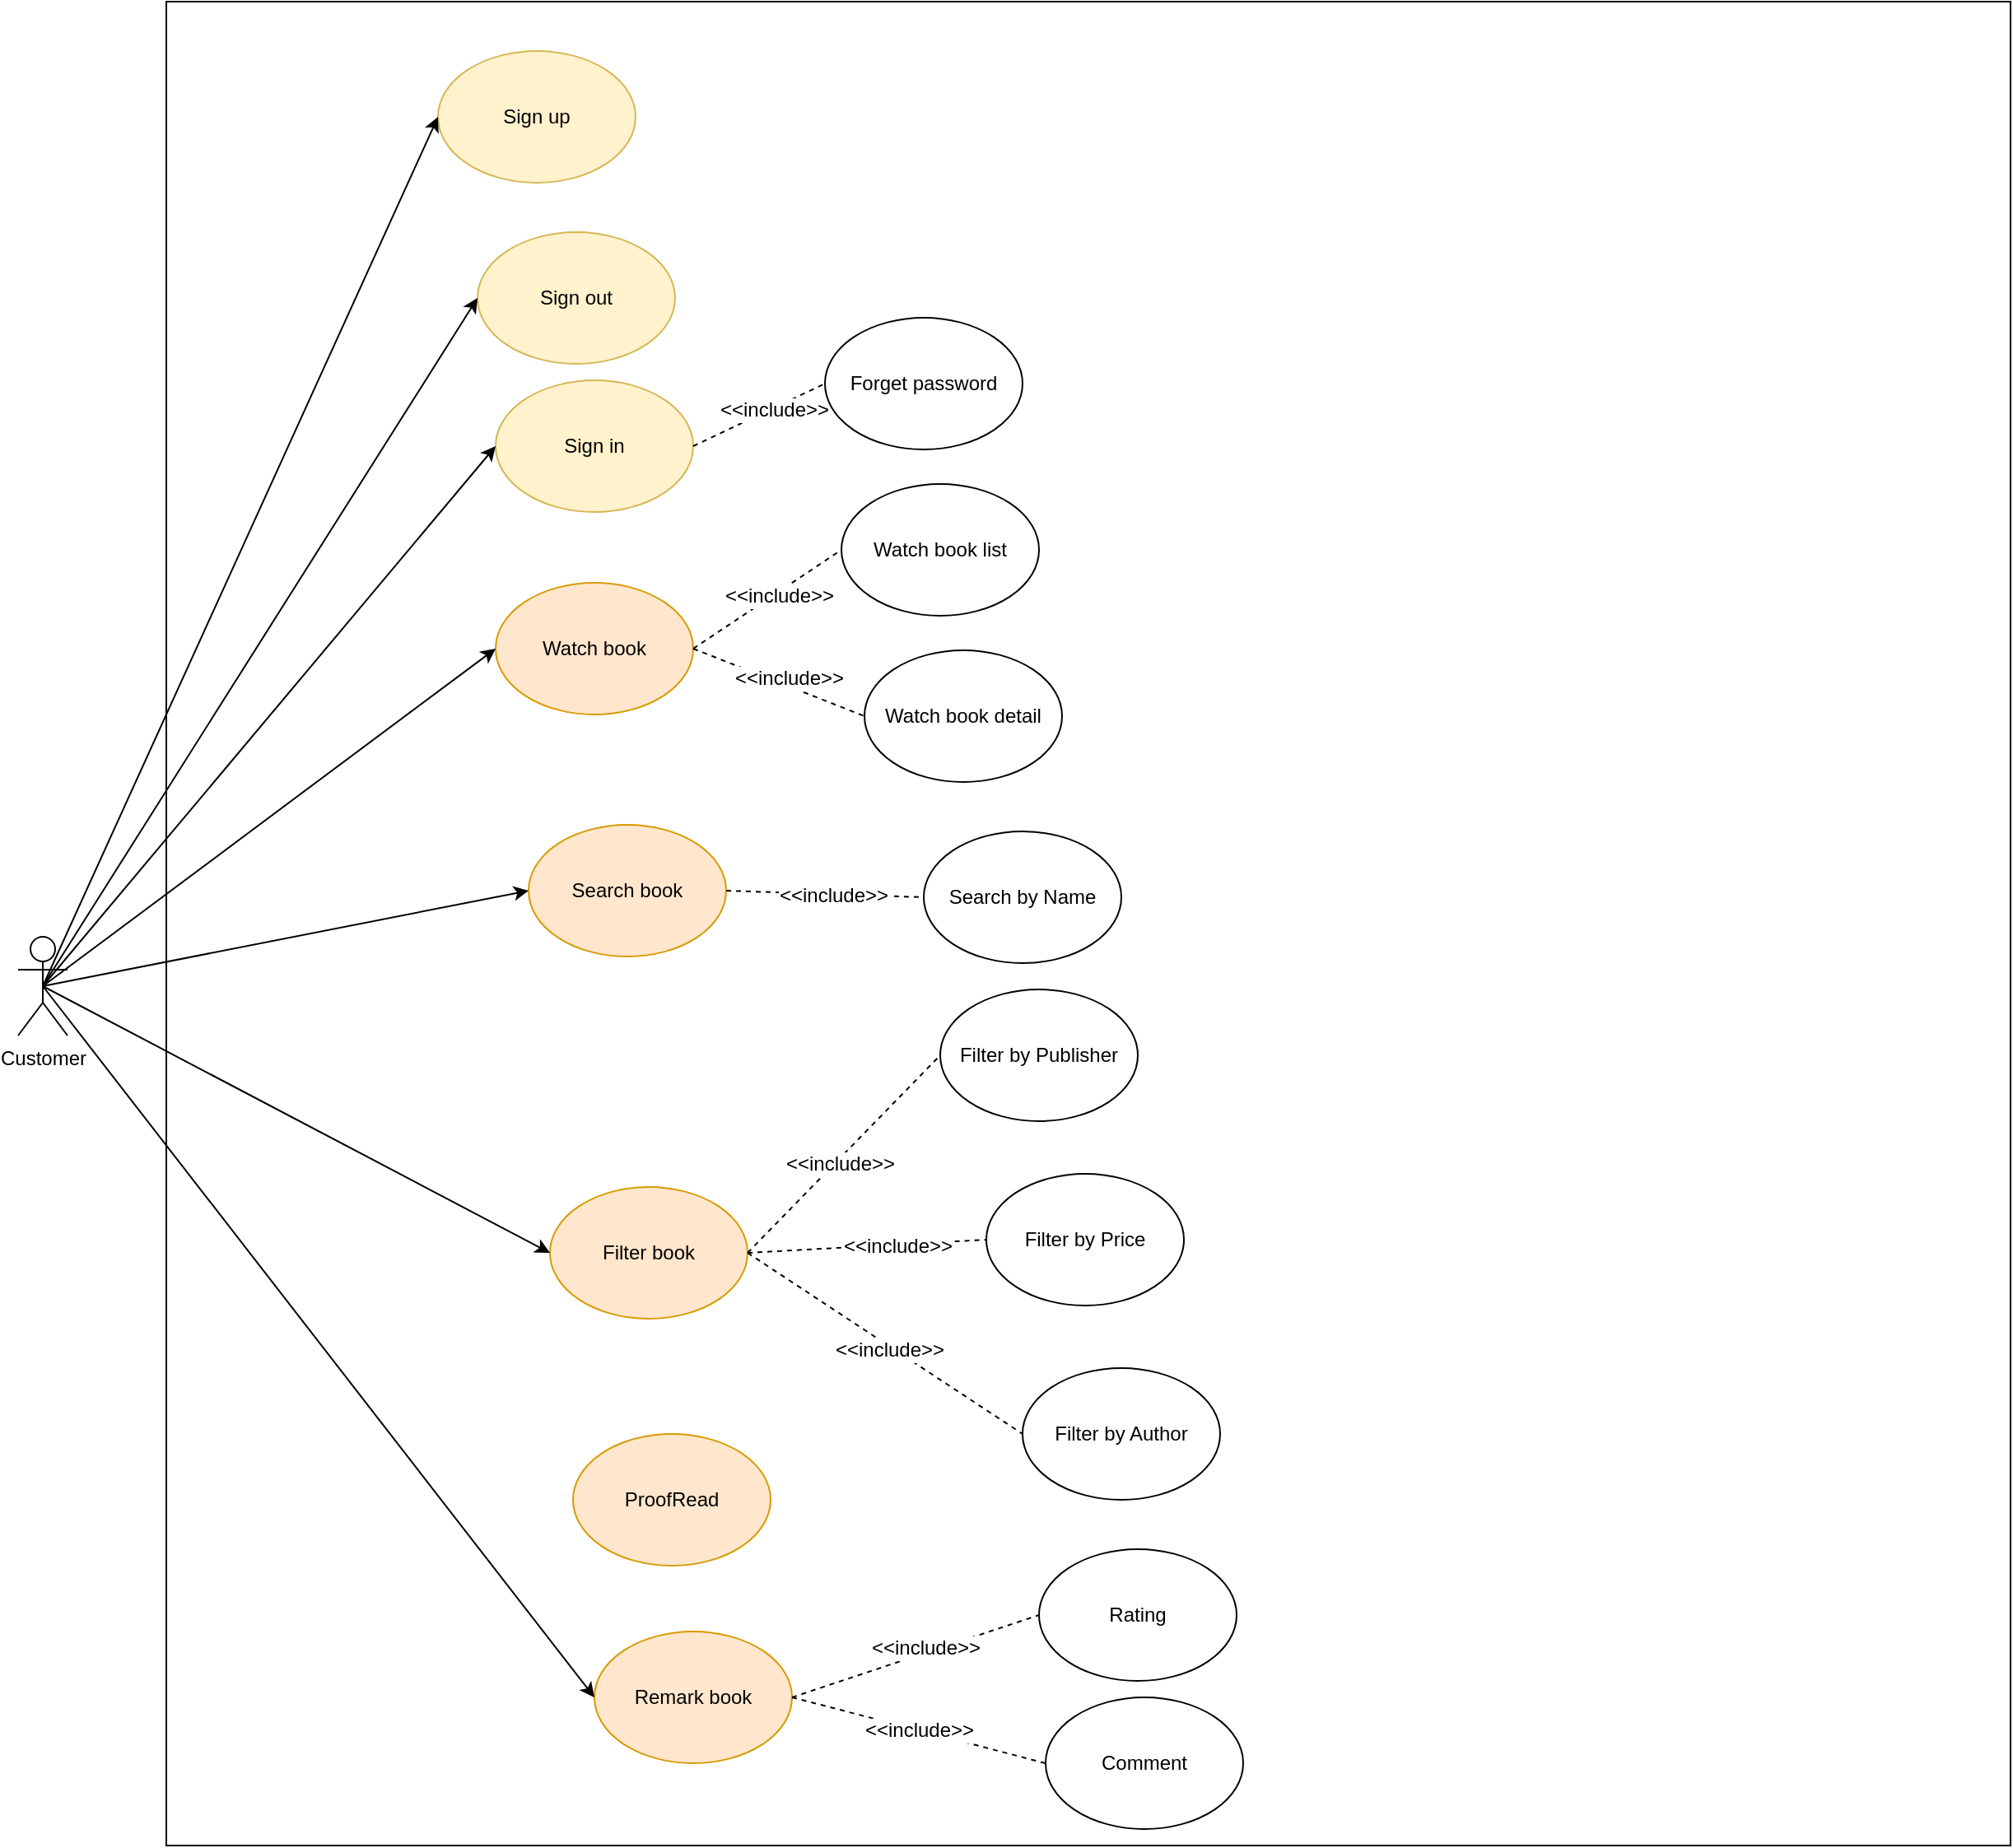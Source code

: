 <mxfile version="11.2.8" type="device" pages="2"><diagram id="3lv18IOHRcZWMUA7B0Vj" name="Customer"><mxGraphModel dx="854" dy="468" grid="1" gridSize="10" guides="1" tooltips="1" connect="1" arrows="1" fold="1" page="1" pageScale="1" pageWidth="827" pageHeight="1169" math="0" shadow="0"><root><mxCell id="0"/><mxCell id="1" parent="0"/><mxCell id="mgKbtf5tGQKlzVDUe7OM-1" value="Customer" style="shape=umlActor;verticalLabelPosition=bottom;labelBackgroundColor=#ffffff;verticalAlign=top;html=1;outlineConnect=0;" vertex="1" parent="1"><mxGeometry x="30" y="608" width="30" height="60" as="geometry"/></mxCell><mxCell id="3iAFR_dCKK2s9cVRZvrq-1" value="" style="whiteSpace=wrap;html=1;aspect=fixed;" vertex="1" parent="1"><mxGeometry x="120" y="40" width="1120" height="1120" as="geometry"/></mxCell><mxCell id="3iAFR_dCKK2s9cVRZvrq-2" value="Sign up" style="ellipse;whiteSpace=wrap;html=1;fillColor=#fff2cc;strokeColor=#D6B656;gradientColor=none;" vertex="1" parent="1"><mxGeometry x="285" y="70" width="120" height="80" as="geometry"/></mxCell><mxCell id="3iAFR_dCKK2s9cVRZvrq-3" value="Sign out" style="ellipse;whiteSpace=wrap;html=1;fillColor=#fff2cc;strokeColor=#d6b656;" vertex="1" parent="1"><mxGeometry x="309" y="180" width="120" height="80" as="geometry"/></mxCell><mxCell id="3iAFR_dCKK2s9cVRZvrq-4" value="Sign in" style="ellipse;whiteSpace=wrap;html=1;fillColor=#fff2cc;strokeColor=#d6b656;" vertex="1" parent="1"><mxGeometry x="320" y="270" width="120" height="80" as="geometry"/></mxCell><mxCell id="3iAFR_dCKK2s9cVRZvrq-5" value="" style="endArrow=none;dashed=1;html=1;exitX=1;exitY=0.5;exitDx=0;exitDy=0;entryX=0;entryY=0.5;entryDx=0;entryDy=0;" edge="1" parent="1" source="3iAFR_dCKK2s9cVRZvrq-4" target="3iAFR_dCKK2s9cVRZvrq-6"><mxGeometry width="50" height="50" relative="1" as="geometry"><mxPoint x="510" y="439" as="sourcePoint"/><mxPoint x="560" y="389" as="targetPoint"/></mxGeometry></mxCell><mxCell id="3iAFR_dCKK2s9cVRZvrq-12" value="&amp;lt;&amp;lt;include&amp;gt;&amp;gt;" style="text;html=1;resizable=0;points=[];align=center;verticalAlign=middle;labelBackgroundColor=#ffffff;" vertex="1" connectable="0" parent="3iAFR_dCKK2s9cVRZvrq-5"><mxGeometry x="0.222" y="-1" relative="1" as="geometry"><mxPoint as="offset"/></mxGeometry></mxCell><mxCell id="3iAFR_dCKK2s9cVRZvrq-6" value="Forget password" style="ellipse;whiteSpace=wrap;html=1;strokeColor=#000000;gradientColor=none;" vertex="1" parent="1"><mxGeometry x="520" y="232" width="120" height="80" as="geometry"/></mxCell><mxCell id="3iAFR_dCKK2s9cVRZvrq-9" value="" style="endArrow=classic;html=1;exitX=0.5;exitY=0.5;exitDx=0;exitDy=0;exitPerimeter=0;entryX=0;entryY=0.5;entryDx=0;entryDy=0;" edge="1" parent="1" source="mgKbtf5tGQKlzVDUe7OM-1" target="3iAFR_dCKK2s9cVRZvrq-2"><mxGeometry width="50" height="50" relative="1" as="geometry"><mxPoint x="40" y="330" as="sourcePoint"/><mxPoint x="90" y="280" as="targetPoint"/></mxGeometry></mxCell><mxCell id="3iAFR_dCKK2s9cVRZvrq-10" value="" style="endArrow=classic;html=1;exitX=0.5;exitY=0.5;exitDx=0;exitDy=0;exitPerimeter=0;entryX=0;entryY=0.5;entryDx=0;entryDy=0;" edge="1" parent="1" source="mgKbtf5tGQKlzVDUe7OM-1" target="3iAFR_dCKK2s9cVRZvrq-3"><mxGeometry width="50" height="50" relative="1" as="geometry"><mxPoint x="40" y="380" as="sourcePoint"/><mxPoint x="90" y="330" as="targetPoint"/></mxGeometry></mxCell><mxCell id="3iAFR_dCKK2s9cVRZvrq-11" value="" style="endArrow=classic;html=1;exitX=0.5;exitY=0.5;exitDx=0;exitDy=0;exitPerimeter=0;entryX=0;entryY=0.5;entryDx=0;entryDy=0;" edge="1" parent="1" source="mgKbtf5tGQKlzVDUe7OM-1" target="3iAFR_dCKK2s9cVRZvrq-4"><mxGeometry width="50" height="50" relative="1" as="geometry"><mxPoint x="10" y="400" as="sourcePoint"/><mxPoint x="60" y="350" as="targetPoint"/></mxGeometry></mxCell><mxCell id="3iAFR_dCKK2s9cVRZvrq-13" value="Watch book list" style="ellipse;whiteSpace=wrap;html=1;" vertex="1" parent="1"><mxGeometry x="530" y="333" width="120" height="80" as="geometry"/></mxCell><mxCell id="3iAFR_dCKK2s9cVRZvrq-14" value="Watch book detail" style="ellipse;whiteSpace=wrap;html=1;" vertex="1" parent="1"><mxGeometry x="544" y="434" width="120" height="80" as="geometry"/></mxCell><mxCell id="3iAFR_dCKK2s9cVRZvrq-15" value="Watch book" style="ellipse;whiteSpace=wrap;html=1;strokeColor=#d79b00;fillColor=#ffe6cc;" vertex="1" parent="1"><mxGeometry x="320" y="393" width="120" height="80" as="geometry"/></mxCell><mxCell id="3iAFR_dCKK2s9cVRZvrq-16" value="" style="endArrow=none;dashed=1;html=1;exitX=1;exitY=0.5;exitDx=0;exitDy=0;entryX=0;entryY=0.5;entryDx=0;entryDy=0;" edge="1" parent="1" source="3iAFR_dCKK2s9cVRZvrq-15" target="3iAFR_dCKK2s9cVRZvrq-13"><mxGeometry width="50" height="50" relative="1" as="geometry"><mxPoint x="480" y="500" as="sourcePoint"/><mxPoint x="530" y="450" as="targetPoint"/></mxGeometry></mxCell><mxCell id="3iAFR_dCKK2s9cVRZvrq-19" value="&amp;lt;&amp;lt;include&amp;gt;&amp;gt;" style="text;html=1;resizable=0;points=[];align=center;verticalAlign=middle;labelBackgroundColor=#ffffff;" vertex="1" connectable="0" parent="3iAFR_dCKK2s9cVRZvrq-16"><mxGeometry x="0.248" y="-5" relative="1" as="geometry"><mxPoint x="-7" y="1" as="offset"/></mxGeometry></mxCell><mxCell id="3iAFR_dCKK2s9cVRZvrq-17" value="" style="endArrow=none;dashed=1;html=1;exitX=1;exitY=0.5;exitDx=0;exitDy=0;entryX=0;entryY=0.5;entryDx=0;entryDy=0;" edge="1" parent="1" source="3iAFR_dCKK2s9cVRZvrq-15" target="3iAFR_dCKK2s9cVRZvrq-14"><mxGeometry width="50" height="50" relative="1" as="geometry"><mxPoint x="450" y="510" as="sourcePoint"/><mxPoint x="500" y="460" as="targetPoint"/></mxGeometry></mxCell><mxCell id="3iAFR_dCKK2s9cVRZvrq-20" value="&amp;lt;&amp;lt;include&amp;gt;&amp;gt;" style="text;html=1;resizable=0;points=[];align=center;verticalAlign=middle;labelBackgroundColor=#ffffff;" vertex="1" connectable="0" parent="3iAFR_dCKK2s9cVRZvrq-17"><mxGeometry x="-0.318" y="-1" relative="1" as="geometry"><mxPoint x="23" y="2.5" as="offset"/></mxGeometry></mxCell><mxCell id="3iAFR_dCKK2s9cVRZvrq-22" value="" style="endArrow=classic;html=1;exitX=0.5;exitY=0.5;exitDx=0;exitDy=0;exitPerimeter=0;entryX=0;entryY=0.5;entryDx=0;entryDy=0;" edge="1" parent="1" source="mgKbtf5tGQKlzVDUe7OM-1" target="3iAFR_dCKK2s9cVRZvrq-15"><mxGeometry width="50" height="50" relative="1" as="geometry"><mxPoint x="220" y="540" as="sourcePoint"/><mxPoint x="270" y="490" as="targetPoint"/></mxGeometry></mxCell><mxCell id="3iAFR_dCKK2s9cVRZvrq-23" value="Search book" style="ellipse;whiteSpace=wrap;html=1;strokeColor=#d79b00;fillColor=#ffe6cc;" vertex="1" parent="1"><mxGeometry x="340" y="540" width="120" height="80" as="geometry"/></mxCell><mxCell id="3iAFR_dCKK2s9cVRZvrq-24" value="Search by Name" style="ellipse;whiteSpace=wrap;html=1;strokeColor=#000000;gradientColor=none;" vertex="1" parent="1"><mxGeometry x="580" y="544" width="120" height="80" as="geometry"/></mxCell><mxCell id="3iAFR_dCKK2s9cVRZvrq-25" value="" style="endArrow=classic;html=1;exitX=0.5;exitY=0.5;exitDx=0;exitDy=0;exitPerimeter=0;entryX=0;entryY=0.5;entryDx=0;entryDy=0;" edge="1" parent="1" source="mgKbtf5tGQKlzVDUe7OM-1" target="3iAFR_dCKK2s9cVRZvrq-23"><mxGeometry width="50" height="50" relative="1" as="geometry"><mxPoint x="200" y="550" as="sourcePoint"/><mxPoint x="250" y="500" as="targetPoint"/></mxGeometry></mxCell><mxCell id="3iAFR_dCKK2s9cVRZvrq-28" value="Filter book" style="ellipse;whiteSpace=wrap;html=1;strokeColor=#d79b00;fillColor=#ffe6cc;" vertex="1" parent="1"><mxGeometry x="353" y="760" width="120" height="80" as="geometry"/></mxCell><mxCell id="3iAFR_dCKK2s9cVRZvrq-29" value="" style="endArrow=none;dashed=1;html=1;exitX=1;exitY=0.5;exitDx=0;exitDy=0;entryX=0;entryY=0.5;entryDx=0;entryDy=0;" edge="1" parent="1" source="3iAFR_dCKK2s9cVRZvrq-23" target="3iAFR_dCKK2s9cVRZvrq-24"><mxGeometry width="50" height="50" relative="1" as="geometry"><mxPoint x="530" y="690" as="sourcePoint"/><mxPoint x="580" y="640" as="targetPoint"/></mxGeometry></mxCell><mxCell id="3iAFR_dCKK2s9cVRZvrq-30" value="&amp;lt;&amp;lt;include&amp;gt;&amp;gt;" style="text;html=1;resizable=0;points=[];align=center;verticalAlign=middle;labelBackgroundColor=#ffffff;" vertex="1" connectable="0" parent="3iAFR_dCKK2s9cVRZvrq-29"><mxGeometry x="0.429" y="1" relative="1" as="geometry"><mxPoint x="-21" y="1" as="offset"/></mxGeometry></mxCell><mxCell id="3iAFR_dCKK2s9cVRZvrq-31" value="Filter by Publisher" style="ellipse;whiteSpace=wrap;html=1;strokeColor=#000000;gradientColor=none;" vertex="1" parent="1"><mxGeometry x="590" y="640" width="120" height="80" as="geometry"/></mxCell><mxCell id="3iAFR_dCKK2s9cVRZvrq-32" value="Filter by Price" style="ellipse;whiteSpace=wrap;html=1;strokeColor=#000000;gradientColor=none;" vertex="1" parent="1"><mxGeometry x="618" y="752" width="120" height="80" as="geometry"/></mxCell><mxCell id="3iAFR_dCKK2s9cVRZvrq-33" value="Filter by Author" style="ellipse;whiteSpace=wrap;html=1;strokeColor=#000000;gradientColor=none;" vertex="1" parent="1"><mxGeometry x="640" y="870" width="120" height="80" as="geometry"/></mxCell><mxCell id="3iAFR_dCKK2s9cVRZvrq-34" value="" style="endArrow=none;dashed=1;html=1;exitX=1;exitY=0.5;exitDx=0;exitDy=0;entryX=0;entryY=0.5;entryDx=0;entryDy=0;" edge="1" parent="1" source="3iAFR_dCKK2s9cVRZvrq-28" target="3iAFR_dCKK2s9cVRZvrq-31"><mxGeometry width="50" height="50" relative="1" as="geometry"><mxPoint x="510" y="790" as="sourcePoint"/><mxPoint x="560" y="740" as="targetPoint"/></mxGeometry></mxCell><mxCell id="3iAFR_dCKK2s9cVRZvrq-37" value="&amp;lt;&amp;lt;include&amp;gt;&amp;gt;" style="text;html=1;resizable=0;points=[];align=center;verticalAlign=middle;labelBackgroundColor=#ffffff;" vertex="1" connectable="0" parent="3iAFR_dCKK2s9cVRZvrq-34"><mxGeometry x="-0.142" y="2" relative="1" as="geometry"><mxPoint x="6.5" y="-1" as="offset"/></mxGeometry></mxCell><mxCell id="3iAFR_dCKK2s9cVRZvrq-35" value="" style="endArrow=none;dashed=1;html=1;exitX=1;exitY=0.5;exitDx=0;exitDy=0;entryX=0;entryY=0.5;entryDx=0;entryDy=0;" edge="1" parent="1" source="3iAFR_dCKK2s9cVRZvrq-28" target="3iAFR_dCKK2s9cVRZvrq-32"><mxGeometry width="50" height="50" relative="1" as="geometry"><mxPoint x="530" y="860" as="sourcePoint"/><mxPoint x="580" y="810" as="targetPoint"/></mxGeometry></mxCell><mxCell id="3iAFR_dCKK2s9cVRZvrq-38" value="&amp;lt;&amp;lt;include&amp;gt;&amp;gt;" style="text;html=1;resizable=0;points=[];align=center;verticalAlign=middle;labelBackgroundColor=#ffffff;" vertex="1" connectable="0" parent="3iAFR_dCKK2s9cVRZvrq-35"><mxGeometry x="0.254" y="-1" relative="1" as="geometry"><mxPoint as="offset"/></mxGeometry></mxCell><mxCell id="3iAFR_dCKK2s9cVRZvrq-36" value="" style="endArrow=none;dashed=1;html=1;exitX=1;exitY=0.5;exitDx=0;exitDy=0;entryX=0;entryY=0.5;entryDx=0;entryDy=0;" edge="1" parent="1" source="3iAFR_dCKK2s9cVRZvrq-28" target="3iAFR_dCKK2s9cVRZvrq-33"><mxGeometry width="50" height="50" relative="1" as="geometry"><mxPoint x="510" y="900" as="sourcePoint"/><mxPoint x="560" y="850" as="targetPoint"/></mxGeometry></mxCell><mxCell id="3iAFR_dCKK2s9cVRZvrq-39" value="&amp;lt;&amp;lt;include&amp;gt;&amp;gt;" style="text;html=1;resizable=0;points=[];align=center;verticalAlign=middle;labelBackgroundColor=#ffffff;" vertex="1" connectable="0" parent="3iAFR_dCKK2s9cVRZvrq-36"><mxGeometry x="-0.128" y="-2" relative="1" as="geometry"><mxPoint x="14" y="9" as="offset"/></mxGeometry></mxCell><mxCell id="3iAFR_dCKK2s9cVRZvrq-40" value="" style="endArrow=classic;html=1;exitX=0.5;exitY=0.5;exitDx=0;exitDy=0;exitPerimeter=0;entryX=0;entryY=0.5;entryDx=0;entryDy=0;" edge="1" parent="1" source="mgKbtf5tGQKlzVDUe7OM-1" target="3iAFR_dCKK2s9cVRZvrq-28"><mxGeometry width="50" height="50" relative="1" as="geometry"><mxPoint x="100" y="520" as="sourcePoint"/><mxPoint x="260" y="610" as="targetPoint"/></mxGeometry></mxCell><mxCell id="3iAFR_dCKK2s9cVRZvrq-41" value="Remark book" style="ellipse;whiteSpace=wrap;html=1;strokeColor=#d79b00;fillColor=#ffe6cc;" vertex="1" parent="1"><mxGeometry x="380" y="1030" width="120" height="80" as="geometry"/></mxCell><mxCell id="3iAFR_dCKK2s9cVRZvrq-42" value="Rating" style="ellipse;whiteSpace=wrap;html=1;strokeColor=#000000;gradientColor=none;" vertex="1" parent="1"><mxGeometry x="650" y="980" width="120" height="80" as="geometry"/></mxCell><mxCell id="3iAFR_dCKK2s9cVRZvrq-43" value="Comment" style="ellipse;whiteSpace=wrap;html=1;strokeColor=#000000;gradientColor=none;" vertex="1" parent="1"><mxGeometry x="654" y="1070" width="120" height="80" as="geometry"/></mxCell><mxCell id="3iAFR_dCKK2s9cVRZvrq-44" value="" style="endArrow=none;dashed=1;html=1;exitX=1;exitY=0.5;exitDx=0;exitDy=0;entryX=0;entryY=0.5;entryDx=0;entryDy=0;" edge="1" parent="1" source="3iAFR_dCKK2s9cVRZvrq-41" target="3iAFR_dCKK2s9cVRZvrq-42"><mxGeometry width="50" height="50" relative="1" as="geometry"><mxPoint x="550" y="1100" as="sourcePoint"/><mxPoint x="600" y="1050" as="targetPoint"/></mxGeometry></mxCell><mxCell id="3iAFR_dCKK2s9cVRZvrq-46" value="&amp;lt;&amp;lt;include&amp;gt;&amp;gt;" style="text;html=1;resizable=0;points=[];align=center;verticalAlign=middle;labelBackgroundColor=#ffffff;" vertex="1" connectable="0" parent="3iAFR_dCKK2s9cVRZvrq-44"><mxGeometry x="-0.16" relative="1" as="geometry"><mxPoint x="17.5" y="-9" as="offset"/></mxGeometry></mxCell><mxCell id="3iAFR_dCKK2s9cVRZvrq-45" value="" style="endArrow=none;dashed=1;html=1;exitX=1;exitY=0.5;exitDx=0;exitDy=0;entryX=0;entryY=0.5;entryDx=0;entryDy=0;" edge="1" parent="1" source="3iAFR_dCKK2s9cVRZvrq-41" target="3iAFR_dCKK2s9cVRZvrq-43"><mxGeometry width="50" height="50" relative="1" as="geometry"><mxPoint x="570" y="1130" as="sourcePoint"/><mxPoint x="620" y="1080" as="targetPoint"/></mxGeometry></mxCell><mxCell id="3iAFR_dCKK2s9cVRZvrq-47" value="&amp;lt;&amp;lt;include&amp;gt;&amp;gt;" style="text;html=1;resizable=0;points=[];align=center;verticalAlign=middle;labelBackgroundColor=#ffffff;" vertex="1" connectable="0" parent="3iAFR_dCKK2s9cVRZvrq-45"><mxGeometry x="-0.256" y="-1" relative="1" as="geometry"><mxPoint x="20" y="4" as="offset"/></mxGeometry></mxCell><mxCell id="3iAFR_dCKK2s9cVRZvrq-48" value="" style="endArrow=classic;html=1;exitX=0.5;exitY=0.5;exitDx=0;exitDy=0;exitPerimeter=0;entryX=0;entryY=0.5;entryDx=0;entryDy=0;" edge="1" parent="1" source="mgKbtf5tGQKlzVDUe7OM-1" target="3iAFR_dCKK2s9cVRZvrq-41"><mxGeometry width="50" height="50" relative="1" as="geometry"><mxPoint x="200" y="810" as="sourcePoint"/><mxPoint x="250" y="760" as="targetPoint"/></mxGeometry></mxCell><mxCell id="3iAFR_dCKK2s9cVRZvrq-49" value="ProofRead" style="ellipse;whiteSpace=wrap;html=1;strokeColor=#d79b00;fillColor=#ffe6cc;" vertex="1" parent="1"><mxGeometry x="367" y="910" width="120" height="80" as="geometry"/></mxCell></root></mxGraphModel></diagram><diagram id="nQwPv8ocRuTUOLqP2t8f" name="Admin"><mxGraphModel dx="854" dy="468" grid="1" gridSize="10" guides="1" tooltips="1" connect="1" arrows="1" fold="1" page="1" pageScale="1" pageWidth="850" pageHeight="1100" math="0" shadow="0"><root><mxCell id="X35ElBPng-jd-MdBdJRs-0"/><mxCell id="X35ElBPng-jd-MdBdJRs-1" parent="X35ElBPng-jd-MdBdJRs-0"/></root></mxGraphModel></diagram></mxfile>